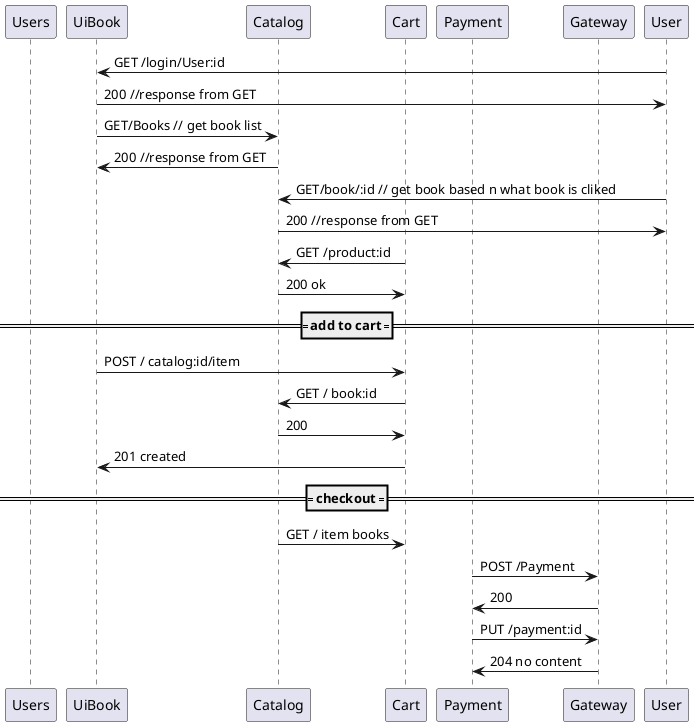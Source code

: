 @startuml
participant Users
participant UiBook
participant Catalog
participant Cart
participant Payment
participant Gateway

User -> UiBook : GET /login/User:id
UiBook -> User : 200 //response from GET
UiBook  -> Catalog : GET/Books // get book list
Catalog -> UiBook : 200 //response from GET
User -> Catalog : GET/book/:id // get book based n what book is cliked
Catalog -> User : 200 //response from GET
Cart -> Catalog : GET /product:id
Catalog -> Cart : 200 ok 

==== add to cart ====
UiBook -> Cart : POST / catalog:id/item
Cart -> Catalog : GET / book:id
Catalog -> Cart : 200
Cart -> UiBook : 201 created

==== checkout ====
Catalog -> Cart : GET / item books
Payment -> Gateway : POST /Payment
Gateway -> Payment : 200
Payment -> Gateway : PUT /payment:id
Gateway -> Payment : 204 no content




@enduml